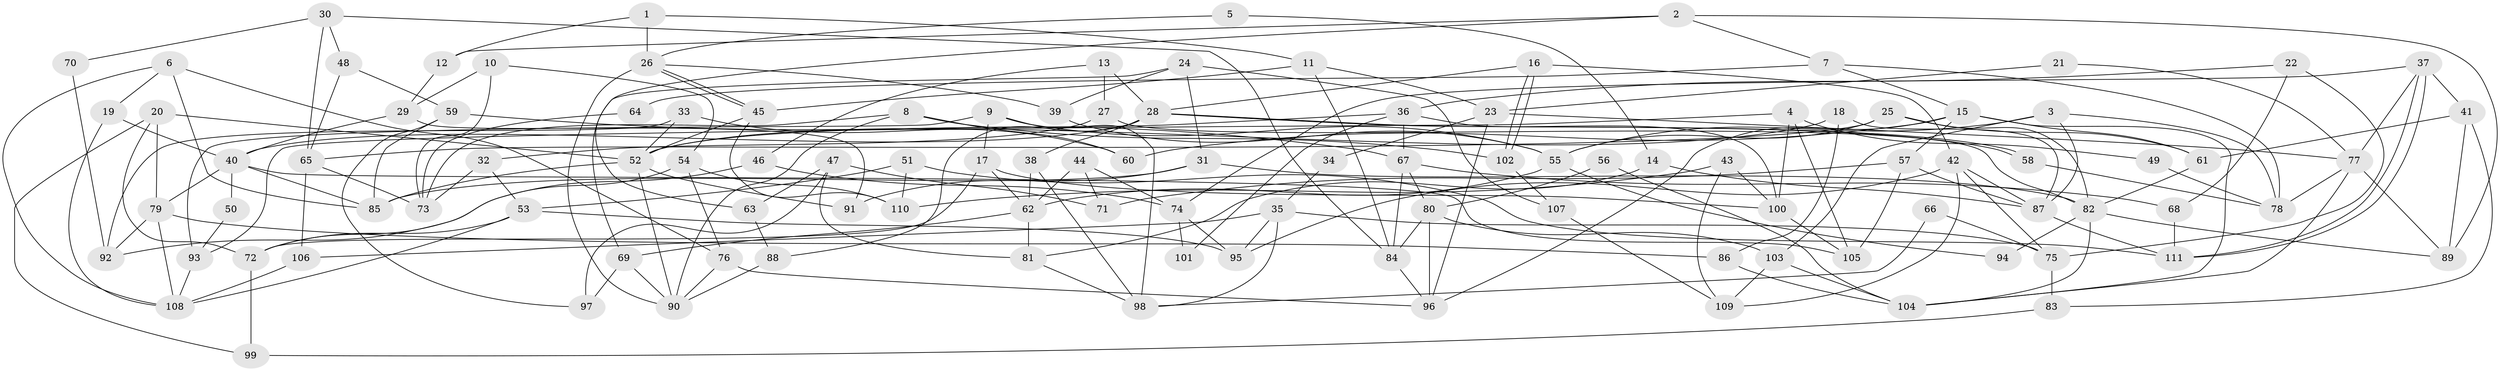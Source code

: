 // Generated by graph-tools (version 1.1) at 2025/36/03/09/25 02:36:23]
// undirected, 111 vertices, 222 edges
graph export_dot {
graph [start="1"]
  node [color=gray90,style=filled];
  1;
  2;
  3;
  4;
  5;
  6;
  7;
  8;
  9;
  10;
  11;
  12;
  13;
  14;
  15;
  16;
  17;
  18;
  19;
  20;
  21;
  22;
  23;
  24;
  25;
  26;
  27;
  28;
  29;
  30;
  31;
  32;
  33;
  34;
  35;
  36;
  37;
  38;
  39;
  40;
  41;
  42;
  43;
  44;
  45;
  46;
  47;
  48;
  49;
  50;
  51;
  52;
  53;
  54;
  55;
  56;
  57;
  58;
  59;
  60;
  61;
  62;
  63;
  64;
  65;
  66;
  67;
  68;
  69;
  70;
  71;
  72;
  73;
  74;
  75;
  76;
  77;
  78;
  79;
  80;
  81;
  82;
  83;
  84;
  85;
  86;
  87;
  88;
  89;
  90;
  91;
  92;
  93;
  94;
  95;
  96;
  97;
  98;
  99;
  100;
  101;
  102;
  103;
  104;
  105;
  106;
  107;
  108;
  109;
  110;
  111;
  1 -- 11;
  1 -- 26;
  1 -- 12;
  2 -- 89;
  2 -- 63;
  2 -- 7;
  2 -- 12;
  3 -- 78;
  3 -- 87;
  3 -- 55;
  3 -- 103;
  4 -- 100;
  4 -- 105;
  4 -- 49;
  4 -- 93;
  5 -- 14;
  5 -- 26;
  6 -- 19;
  6 -- 85;
  6 -- 76;
  6 -- 108;
  7 -- 15;
  7 -- 64;
  7 -- 78;
  8 -- 73;
  8 -- 102;
  8 -- 60;
  8 -- 90;
  9 -- 98;
  9 -- 55;
  9 -- 17;
  9 -- 93;
  10 -- 54;
  10 -- 29;
  10 -- 73;
  11 -- 23;
  11 -- 84;
  11 -- 45;
  12 -- 29;
  13 -- 27;
  13 -- 28;
  13 -- 46;
  14 -- 81;
  14 -- 87;
  15 -- 60;
  15 -- 61;
  15 -- 57;
  15 -- 96;
  15 -- 104;
  16 -- 28;
  16 -- 102;
  16 -- 102;
  16 -- 42;
  17 -- 72;
  17 -- 62;
  17 -- 100;
  18 -- 87;
  18 -- 52;
  18 -- 86;
  19 -- 108;
  19 -- 40;
  20 -- 52;
  20 -- 79;
  20 -- 72;
  20 -- 99;
  21 -- 23;
  21 -- 77;
  22 -- 75;
  22 -- 36;
  22 -- 68;
  23 -- 96;
  23 -- 77;
  23 -- 34;
  24 -- 31;
  24 -- 39;
  24 -- 69;
  24 -- 107;
  25 -- 55;
  25 -- 61;
  25 -- 65;
  25 -- 82;
  26 -- 90;
  26 -- 45;
  26 -- 45;
  26 -- 39;
  27 -- 32;
  27 -- 82;
  28 -- 40;
  28 -- 58;
  28 -- 58;
  28 -- 38;
  28 -- 88;
  29 -- 91;
  29 -- 40;
  30 -- 84;
  30 -- 48;
  30 -- 65;
  30 -- 70;
  31 -- 82;
  31 -- 85;
  31 -- 91;
  32 -- 73;
  32 -- 53;
  33 -- 92;
  33 -- 52;
  33 -- 60;
  34 -- 35;
  35 -- 95;
  35 -- 106;
  35 -- 75;
  35 -- 98;
  36 -- 52;
  36 -- 67;
  36 -- 100;
  36 -- 101;
  37 -- 41;
  37 -- 111;
  37 -- 111;
  37 -- 74;
  37 -- 77;
  38 -- 62;
  38 -- 98;
  39 -- 55;
  40 -- 79;
  40 -- 50;
  40 -- 85;
  40 -- 105;
  41 -- 83;
  41 -- 89;
  41 -- 61;
  42 -- 95;
  42 -- 75;
  42 -- 87;
  42 -- 109;
  43 -- 109;
  43 -- 100;
  43 -- 110;
  44 -- 71;
  44 -- 62;
  44 -- 74;
  45 -- 52;
  45 -- 110;
  46 -- 74;
  46 -- 92;
  47 -- 81;
  47 -- 97;
  47 -- 63;
  47 -- 71;
  48 -- 59;
  48 -- 65;
  49 -- 78;
  50 -- 93;
  51 -- 110;
  51 -- 111;
  51 -- 53;
  52 -- 90;
  52 -- 85;
  52 -- 91;
  53 -- 108;
  53 -- 72;
  53 -- 95;
  54 -- 72;
  54 -- 110;
  54 -- 76;
  55 -- 62;
  55 -- 94;
  56 -- 80;
  56 -- 104;
  57 -- 105;
  57 -- 71;
  57 -- 87;
  58 -- 78;
  59 -- 67;
  59 -- 85;
  59 -- 97;
  61 -- 82;
  62 -- 69;
  62 -- 81;
  63 -- 88;
  64 -- 73;
  65 -- 73;
  65 -- 106;
  66 -- 75;
  66 -- 98;
  67 -- 80;
  67 -- 68;
  67 -- 84;
  68 -- 111;
  69 -- 90;
  69 -- 97;
  70 -- 92;
  72 -- 99;
  74 -- 95;
  74 -- 101;
  75 -- 83;
  76 -- 90;
  76 -- 96;
  77 -- 104;
  77 -- 78;
  77 -- 89;
  79 -- 108;
  79 -- 86;
  79 -- 92;
  80 -- 84;
  80 -- 96;
  80 -- 103;
  81 -- 98;
  82 -- 104;
  82 -- 89;
  82 -- 94;
  83 -- 99;
  84 -- 96;
  86 -- 104;
  87 -- 111;
  88 -- 90;
  93 -- 108;
  100 -- 105;
  102 -- 107;
  103 -- 104;
  103 -- 109;
  106 -- 108;
  107 -- 109;
}

